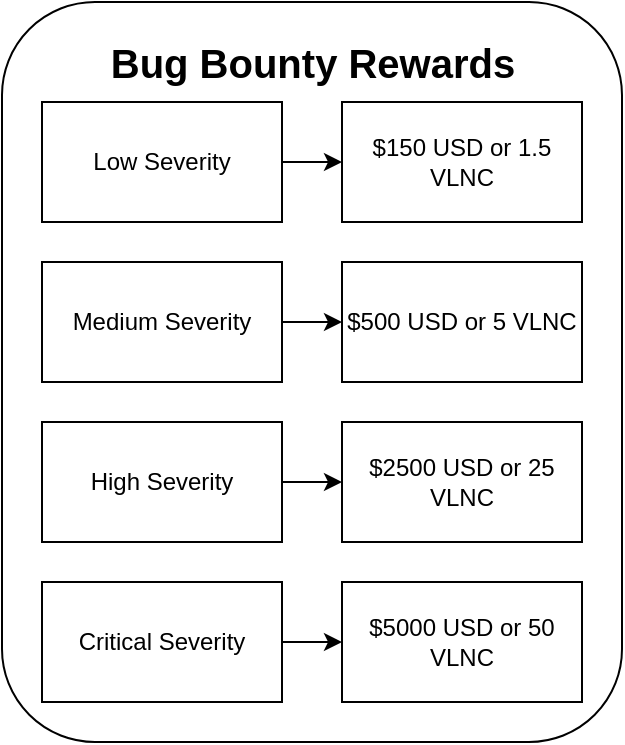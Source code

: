 <mxfile version="20.7.4" type="device"><diagram id="gyLoO5zWYA6bPf85_wO7" name="Page-1"><mxGraphModel dx="829" dy="640" grid="1" gridSize="10" guides="1" tooltips="1" connect="1" arrows="1" fold="1" page="1" pageScale="1" pageWidth="850" pageHeight="1100" math="0" shadow="0"><root><mxCell id="0"/><mxCell id="1" parent="0"/><mxCell id="lgT5Be9j_9R5oXxSyCFP-13" value="" style="rounded=1;whiteSpace=wrap;html=1;" vertex="1" parent="1"><mxGeometry x="270" y="100" width="310" height="370" as="geometry"/></mxCell><mxCell id="lgT5Be9j_9R5oXxSyCFP-3" style="edgeStyle=orthogonalEdgeStyle;rounded=0;orthogonalLoop=1;jettySize=auto;html=1;" edge="1" parent="1" source="lgT5Be9j_9R5oXxSyCFP-1" target="lgT5Be9j_9R5oXxSyCFP-2"><mxGeometry relative="1" as="geometry"/></mxCell><mxCell id="lgT5Be9j_9R5oXxSyCFP-1" value="Low Severity" style="rounded=0;whiteSpace=wrap;html=1;" vertex="1" parent="1"><mxGeometry x="290" y="150" width="120" height="60" as="geometry"/></mxCell><mxCell id="lgT5Be9j_9R5oXxSyCFP-2" value="$150 USD or 1.5 VLNC" style="rounded=0;whiteSpace=wrap;html=1;" vertex="1" parent="1"><mxGeometry x="440" y="150" width="120" height="60" as="geometry"/></mxCell><mxCell id="lgT5Be9j_9R5oXxSyCFP-6" style="edgeStyle=orthogonalEdgeStyle;rounded=0;orthogonalLoop=1;jettySize=auto;html=1;" edge="1" parent="1" source="lgT5Be9j_9R5oXxSyCFP-4" target="lgT5Be9j_9R5oXxSyCFP-5"><mxGeometry relative="1" as="geometry"/></mxCell><mxCell id="lgT5Be9j_9R5oXxSyCFP-4" value="Medium Severity" style="rounded=0;whiteSpace=wrap;html=1;" vertex="1" parent="1"><mxGeometry x="290" y="230" width="120" height="60" as="geometry"/></mxCell><mxCell id="lgT5Be9j_9R5oXxSyCFP-5" value="$500 USD or 5 VLNC" style="rounded=0;whiteSpace=wrap;html=1;" vertex="1" parent="1"><mxGeometry x="440" y="230" width="120" height="60" as="geometry"/></mxCell><mxCell id="lgT5Be9j_9R5oXxSyCFP-7" style="edgeStyle=orthogonalEdgeStyle;rounded=0;orthogonalLoop=1;jettySize=auto;html=1;" edge="1" parent="1" source="lgT5Be9j_9R5oXxSyCFP-8" target="lgT5Be9j_9R5oXxSyCFP-9"><mxGeometry relative="1" as="geometry"/></mxCell><mxCell id="lgT5Be9j_9R5oXxSyCFP-8" value="High Severity" style="rounded=0;whiteSpace=wrap;html=1;" vertex="1" parent="1"><mxGeometry x="290" y="310" width="120" height="60" as="geometry"/></mxCell><mxCell id="lgT5Be9j_9R5oXxSyCFP-9" value="$2500 USD or 25 VLNC" style="rounded=0;whiteSpace=wrap;html=1;" vertex="1" parent="1"><mxGeometry x="440" y="310" width="120" height="60" as="geometry"/></mxCell><mxCell id="lgT5Be9j_9R5oXxSyCFP-10" style="edgeStyle=orthogonalEdgeStyle;rounded=0;orthogonalLoop=1;jettySize=auto;html=1;" edge="1" parent="1" source="lgT5Be9j_9R5oXxSyCFP-11" target="lgT5Be9j_9R5oXxSyCFP-12"><mxGeometry relative="1" as="geometry"/></mxCell><mxCell id="lgT5Be9j_9R5oXxSyCFP-11" value="Critical Severity" style="rounded=0;whiteSpace=wrap;html=1;" vertex="1" parent="1"><mxGeometry x="290" y="390" width="120" height="60" as="geometry"/></mxCell><mxCell id="lgT5Be9j_9R5oXxSyCFP-12" value="$5000 USD or 50 VLNC" style="rounded=0;whiteSpace=wrap;html=1;" vertex="1" parent="1"><mxGeometry x="440" y="390" width="120" height="60" as="geometry"/></mxCell><mxCell id="lgT5Be9j_9R5oXxSyCFP-16" value="&lt;b&gt;Bug Bounty Rewards&lt;br&gt;&lt;/b&gt;" style="text;html=1;strokeColor=none;fillColor=none;align=center;verticalAlign=middle;whiteSpace=wrap;rounded=0;fontSize=20;" vertex="1" parent="1"><mxGeometry x="308" y="100" width="235" height="60" as="geometry"/></mxCell></root></mxGraphModel></diagram></mxfile>